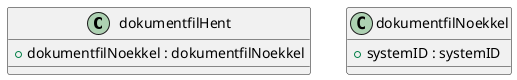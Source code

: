@startuml

class dokumentfilHent {
    +dokumentfilNoekkel : dokumentfilNoekkel
}
class dokumentfilNoekkel {
    +systemID : systemID
}

@enduml
